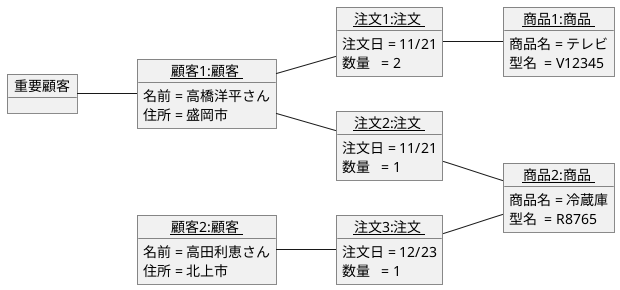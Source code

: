 @startuml 演習3-7_OBJ_注文のオブジェクト図

    left to right direction

    object 重要顧客 {

    }

    object "<u>顧客1:顧客 </u>" as client1{
       名前 = 高橋洋平さん
       住所 = 盛岡市
    } 
    object "<u>顧客2:顧客 </u>" as client2{
       名前 = 高田利恵さん
       住所 = 北上市
    }
    object "<u>注文1:注文 </u>" as order1 {
        注文日 = 11/21
        数量   = 2
    }
    object "<u>注文2:注文 </u>" as order2 {
        注文日 = 11/21
        数量   = 1
    }
    object "<u>注文3:注文 </u>" as order3 {
        注文日 = 12/23
        数量   = 1
    } 
    object "<u>商品1:商品 </u>" as goods1 {
        商品名 = テレビ
        型名  = V12345
    }
    object "<u>商品2:商品 </u>" as goods2 {
        商品名 = 冷蔵庫
        型名  = R8765
    }
    
    重要顧客 -- client1
    client1 -- order1
    client1 -- order2
    order1 -- goods1
    order2 -- goods2
    client2 -- order3
    order3 -- goods2


@enduml